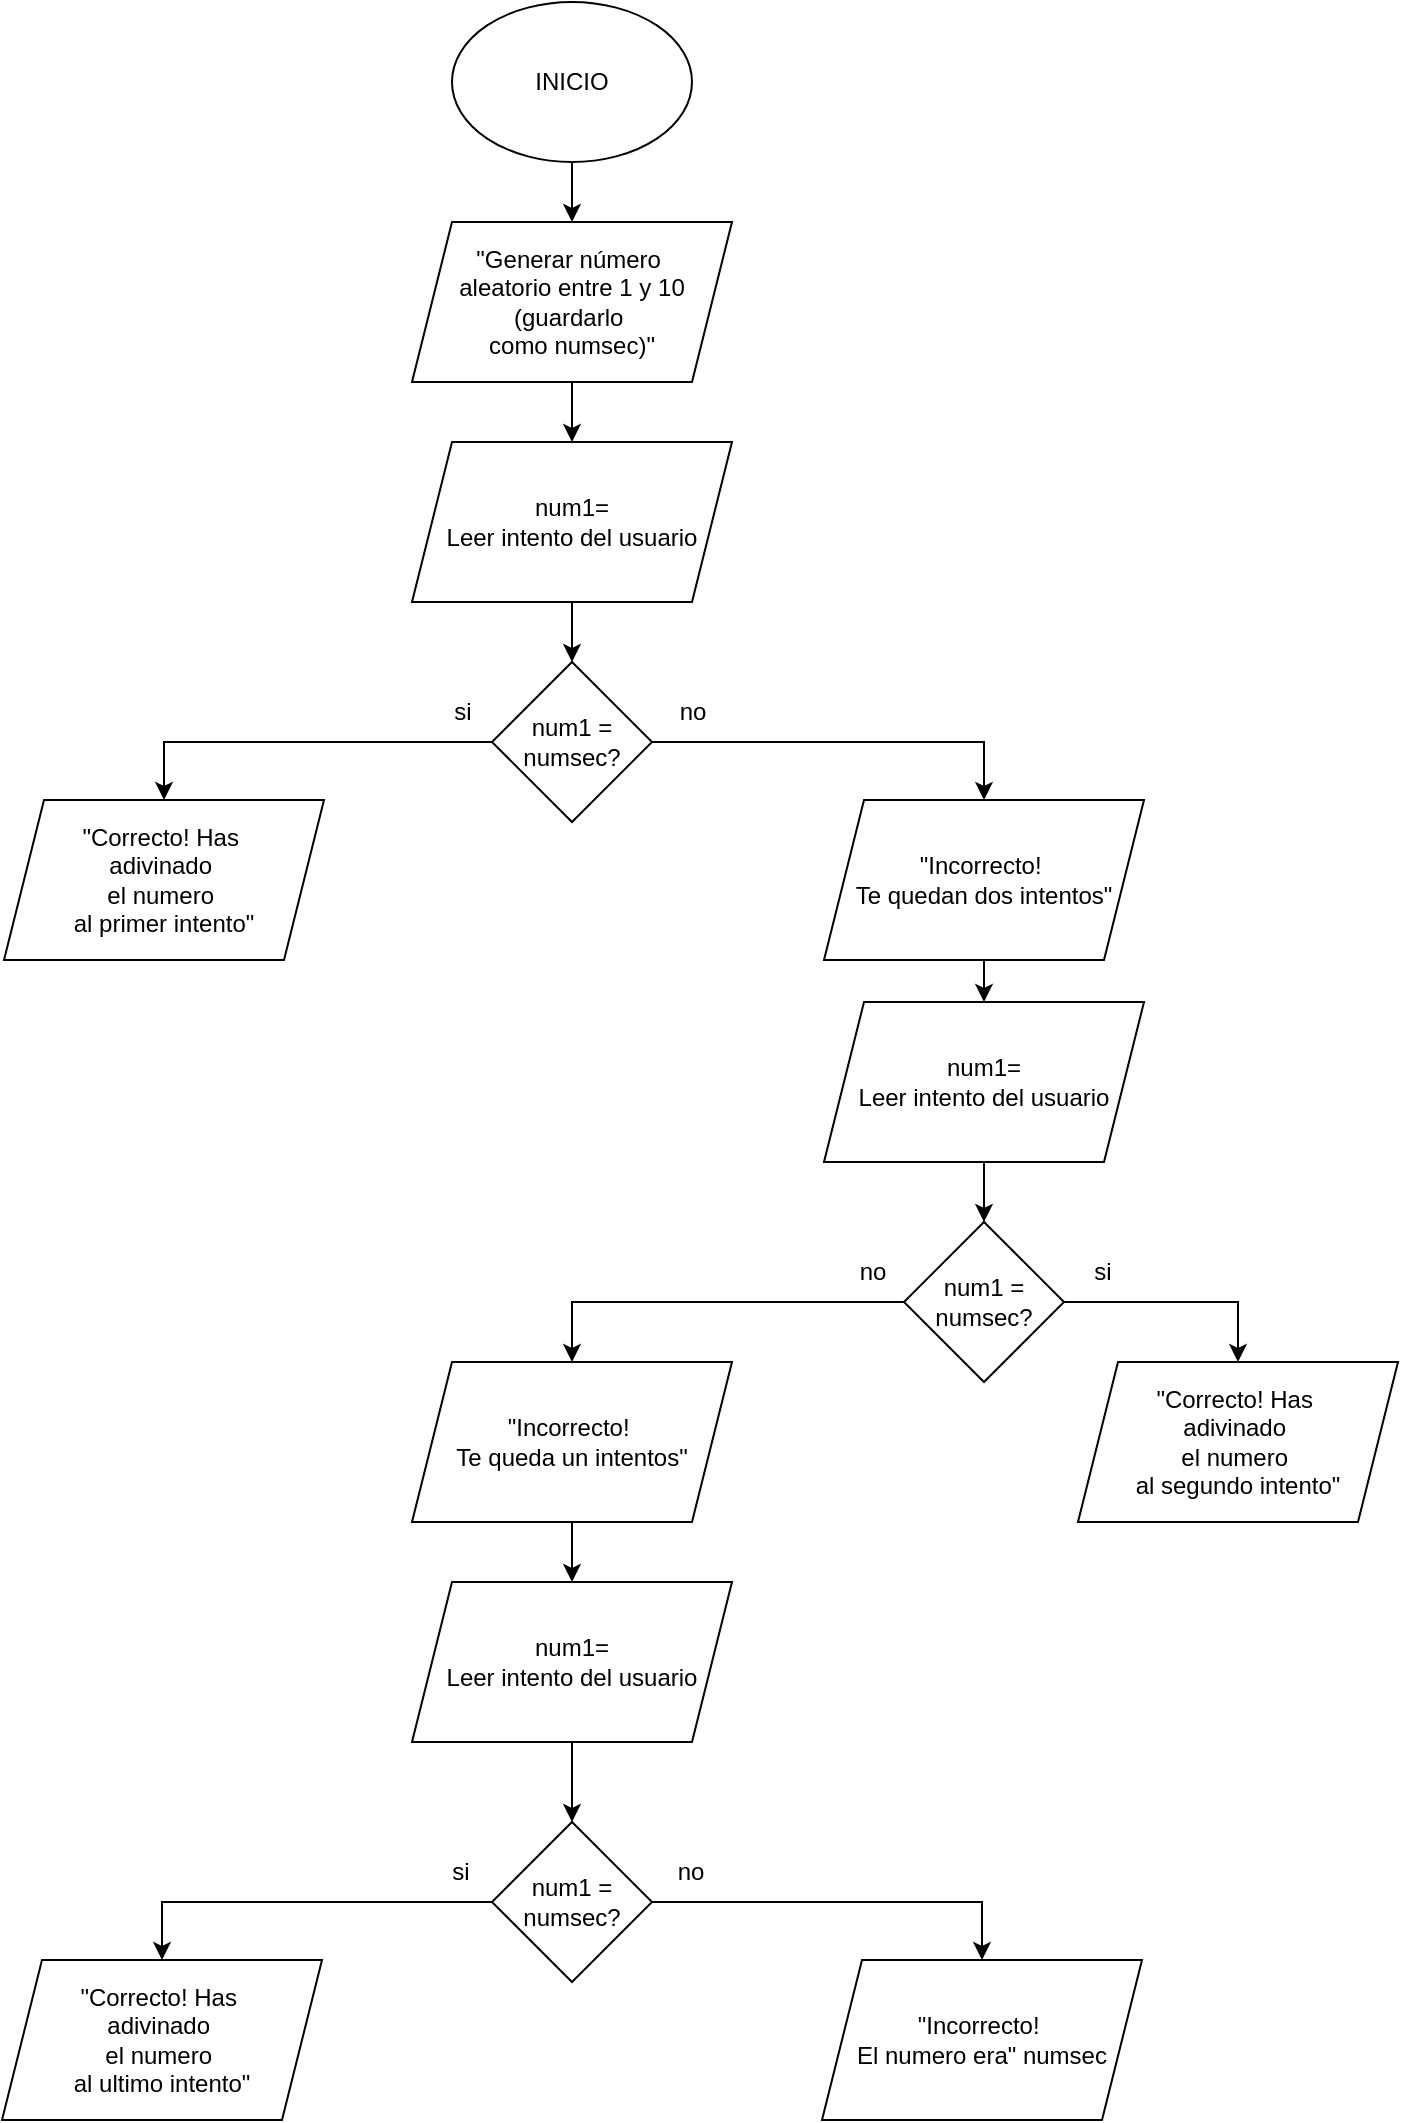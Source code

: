 <mxfile version="24.8.4">
  <diagram name="Página-1" id="2UFubnlOPNcLVtzOg3cz">
    <mxGraphModel dx="1167" dy="597" grid="1" gridSize="10" guides="1" tooltips="1" connect="1" arrows="1" fold="1" page="1" pageScale="1" pageWidth="827" pageHeight="1169" math="0" shadow="0">
      <root>
        <mxCell id="0" />
        <mxCell id="1" parent="0" />
        <mxCell id="VrUKGDP0B7T-tx0c_AX_-3" style="edgeStyle=orthogonalEdgeStyle;rounded=0;orthogonalLoop=1;jettySize=auto;html=1;entryX=0.5;entryY=0;entryDx=0;entryDy=0;" edge="1" parent="1" source="VrUKGDP0B7T-tx0c_AX_-1" target="VrUKGDP0B7T-tx0c_AX_-2">
          <mxGeometry relative="1" as="geometry" />
        </mxCell>
        <mxCell id="VrUKGDP0B7T-tx0c_AX_-1" value="&lt;div&gt;INICIO&lt;/div&gt;" style="ellipse;whiteSpace=wrap;html=1;" vertex="1" parent="1">
          <mxGeometry x="354" width="120" height="80" as="geometry" />
        </mxCell>
        <mxCell id="VrUKGDP0B7T-tx0c_AX_-7" style="edgeStyle=orthogonalEdgeStyle;rounded=0;orthogonalLoop=1;jettySize=auto;html=1;entryX=0.5;entryY=0;entryDx=0;entryDy=0;" edge="1" parent="1" source="VrUKGDP0B7T-tx0c_AX_-2" target="VrUKGDP0B7T-tx0c_AX_-6">
          <mxGeometry relative="1" as="geometry" />
        </mxCell>
        <mxCell id="VrUKGDP0B7T-tx0c_AX_-2" value="&lt;div&gt;&quot;Generar número&amp;nbsp;&lt;/div&gt;&lt;div&gt;aleatorio entre 1 y 10 (guardarlo&amp;nbsp;&lt;/div&gt;&lt;div&gt;como numsec)&quot;&lt;/div&gt;" style="shape=parallelogram;perimeter=parallelogramPerimeter;whiteSpace=wrap;html=1;fixedSize=1;" vertex="1" parent="1">
          <mxGeometry x="334" y="110" width="160" height="80" as="geometry" />
        </mxCell>
        <mxCell id="VrUKGDP0B7T-tx0c_AX_-9" style="edgeStyle=orthogonalEdgeStyle;rounded=0;orthogonalLoop=1;jettySize=auto;html=1;entryX=0.5;entryY=0;entryDx=0;entryDy=0;" edge="1" parent="1" source="VrUKGDP0B7T-tx0c_AX_-6" target="VrUKGDP0B7T-tx0c_AX_-8">
          <mxGeometry relative="1" as="geometry" />
        </mxCell>
        <mxCell id="VrUKGDP0B7T-tx0c_AX_-6" value="&lt;div&gt;num1=&lt;/div&gt;&lt;div&gt;Leer intento del usuario&lt;/div&gt;" style="shape=parallelogram;perimeter=parallelogramPerimeter;whiteSpace=wrap;html=1;fixedSize=1;" vertex="1" parent="1">
          <mxGeometry x="334" y="220" width="160" height="80" as="geometry" />
        </mxCell>
        <mxCell id="VrUKGDP0B7T-tx0c_AX_-12" style="edgeStyle=orthogonalEdgeStyle;rounded=0;orthogonalLoop=1;jettySize=auto;html=1;entryX=0.5;entryY=0;entryDx=0;entryDy=0;" edge="1" parent="1" source="VrUKGDP0B7T-tx0c_AX_-8" target="VrUKGDP0B7T-tx0c_AX_-11">
          <mxGeometry relative="1" as="geometry" />
        </mxCell>
        <mxCell id="VrUKGDP0B7T-tx0c_AX_-13" style="edgeStyle=orthogonalEdgeStyle;rounded=0;orthogonalLoop=1;jettySize=auto;html=1;entryX=0.5;entryY=0;entryDx=0;entryDy=0;" edge="1" parent="1" source="VrUKGDP0B7T-tx0c_AX_-8" target="VrUKGDP0B7T-tx0c_AX_-10">
          <mxGeometry relative="1" as="geometry" />
        </mxCell>
        <mxCell id="VrUKGDP0B7T-tx0c_AX_-8" value="num1 = numsec?" style="rhombus;whiteSpace=wrap;html=1;" vertex="1" parent="1">
          <mxGeometry x="374" y="330" width="80" height="80" as="geometry" />
        </mxCell>
        <mxCell id="VrUKGDP0B7T-tx0c_AX_-17" style="edgeStyle=orthogonalEdgeStyle;rounded=0;orthogonalLoop=1;jettySize=auto;html=1;entryX=0.5;entryY=0;entryDx=0;entryDy=0;" edge="1" parent="1" source="VrUKGDP0B7T-tx0c_AX_-10" target="VrUKGDP0B7T-tx0c_AX_-16">
          <mxGeometry relative="1" as="geometry" />
        </mxCell>
        <mxCell id="VrUKGDP0B7T-tx0c_AX_-10" value="&lt;div&gt;&quot;Incorrecto!&amp;nbsp;&lt;/div&gt;&lt;div&gt;Te quedan dos intentos&quot;&lt;/div&gt;" style="shape=parallelogram;perimeter=parallelogramPerimeter;whiteSpace=wrap;html=1;fixedSize=1;" vertex="1" parent="1">
          <mxGeometry x="540" y="399" width="160" height="80" as="geometry" />
        </mxCell>
        <mxCell id="VrUKGDP0B7T-tx0c_AX_-11" value="&lt;div&gt;&quot;Correcto! Has&amp;nbsp;&lt;/div&gt;&lt;div&gt;adivinado&amp;nbsp;&lt;/div&gt;&lt;div&gt;el numero&amp;nbsp;&lt;/div&gt;&lt;div&gt;al primer intento&quot;&lt;/div&gt;" style="shape=parallelogram;perimeter=parallelogramPerimeter;whiteSpace=wrap;html=1;fixedSize=1;" vertex="1" parent="1">
          <mxGeometry x="130" y="399" width="160" height="80" as="geometry" />
        </mxCell>
        <mxCell id="VrUKGDP0B7T-tx0c_AX_-14" value="si" style="text;html=1;align=center;verticalAlign=middle;resizable=0;points=[];autosize=1;strokeColor=none;fillColor=none;" vertex="1" parent="1">
          <mxGeometry x="344" y="340" width="30" height="30" as="geometry" />
        </mxCell>
        <mxCell id="VrUKGDP0B7T-tx0c_AX_-15" value="no" style="text;html=1;align=center;verticalAlign=middle;resizable=0;points=[];autosize=1;strokeColor=none;fillColor=none;" vertex="1" parent="1">
          <mxGeometry x="454" y="340" width="40" height="30" as="geometry" />
        </mxCell>
        <mxCell id="VrUKGDP0B7T-tx0c_AX_-28" style="edgeStyle=orthogonalEdgeStyle;rounded=0;orthogonalLoop=1;jettySize=auto;html=1;entryX=0.5;entryY=0;entryDx=0;entryDy=0;" edge="1" parent="1" source="VrUKGDP0B7T-tx0c_AX_-16" target="VrUKGDP0B7T-tx0c_AX_-20">
          <mxGeometry relative="1" as="geometry" />
        </mxCell>
        <mxCell id="VrUKGDP0B7T-tx0c_AX_-16" value="&lt;div&gt;num1=&lt;/div&gt;&lt;div&gt;Leer intento del usuario&lt;/div&gt;" style="shape=parallelogram;perimeter=parallelogramPerimeter;whiteSpace=wrap;html=1;fixedSize=1;" vertex="1" parent="1">
          <mxGeometry x="540" y="500" width="160" height="80" as="geometry" />
        </mxCell>
        <mxCell id="VrUKGDP0B7T-tx0c_AX_-18" style="edgeStyle=orthogonalEdgeStyle;rounded=0;orthogonalLoop=1;jettySize=auto;html=1;entryX=0.5;entryY=0;entryDx=0;entryDy=0;" edge="1" parent="1" source="VrUKGDP0B7T-tx0c_AX_-20" target="VrUKGDP0B7T-tx0c_AX_-22">
          <mxGeometry relative="1" as="geometry" />
        </mxCell>
        <mxCell id="VrUKGDP0B7T-tx0c_AX_-19" style="edgeStyle=orthogonalEdgeStyle;rounded=0;orthogonalLoop=1;jettySize=auto;html=1;entryX=0.5;entryY=0;entryDx=0;entryDy=0;" edge="1" parent="1" source="VrUKGDP0B7T-tx0c_AX_-20" target="VrUKGDP0B7T-tx0c_AX_-21">
          <mxGeometry relative="1" as="geometry" />
        </mxCell>
        <mxCell id="VrUKGDP0B7T-tx0c_AX_-20" value="num1 = numsec?" style="rhombus;whiteSpace=wrap;html=1;" vertex="1" parent="1">
          <mxGeometry x="580" y="610" width="80" height="80" as="geometry" />
        </mxCell>
        <mxCell id="VrUKGDP0B7T-tx0c_AX_-21" value="&lt;br&gt;&lt;div&gt;&quot;Correcto! Has&amp;nbsp;&lt;/div&gt;&lt;div&gt;adivinado&amp;nbsp;&lt;/div&gt;&lt;div&gt;el numero&amp;nbsp;&lt;/div&gt;&lt;div&gt;al segundo intento&quot;&lt;/div&gt;&lt;div&gt;&lt;br&gt;&lt;/div&gt;" style="shape=parallelogram;perimeter=parallelogramPerimeter;whiteSpace=wrap;html=1;fixedSize=1;" vertex="1" parent="1">
          <mxGeometry x="667" y="680" width="160" height="80" as="geometry" />
        </mxCell>
        <mxCell id="VrUKGDP0B7T-tx0c_AX_-30" style="edgeStyle=orthogonalEdgeStyle;rounded=0;orthogonalLoop=1;jettySize=auto;html=1;entryX=0.5;entryY=0;entryDx=0;entryDy=0;" edge="1" parent="1" source="VrUKGDP0B7T-tx0c_AX_-22" target="VrUKGDP0B7T-tx0c_AX_-29">
          <mxGeometry relative="1" as="geometry" />
        </mxCell>
        <mxCell id="VrUKGDP0B7T-tx0c_AX_-22" value="&lt;br&gt;&lt;div&gt;&quot;Incorrecto!&amp;nbsp;&lt;/div&gt;&lt;div&gt;Te queda un intentos&quot;&lt;/div&gt;&lt;div&gt;&lt;br&gt;&lt;/div&gt;" style="shape=parallelogram;perimeter=parallelogramPerimeter;whiteSpace=wrap;html=1;fixedSize=1;" vertex="1" parent="1">
          <mxGeometry x="334" y="680" width="160" height="80" as="geometry" />
        </mxCell>
        <mxCell id="VrUKGDP0B7T-tx0c_AX_-23" value="no" style="text;html=1;align=center;verticalAlign=middle;resizable=0;points=[];autosize=1;strokeColor=none;fillColor=none;" vertex="1" parent="1">
          <mxGeometry x="544" y="620" width="40" height="30" as="geometry" />
        </mxCell>
        <mxCell id="VrUKGDP0B7T-tx0c_AX_-24" value="si" style="text;html=1;align=center;verticalAlign=middle;resizable=0;points=[];autosize=1;strokeColor=none;fillColor=none;" vertex="1" parent="1">
          <mxGeometry x="664" y="620" width="30" height="30" as="geometry" />
        </mxCell>
        <mxCell id="VrUKGDP0B7T-tx0c_AX_-38" style="edgeStyle=orthogonalEdgeStyle;rounded=0;orthogonalLoop=1;jettySize=auto;html=1;entryX=0.5;entryY=0;entryDx=0;entryDy=0;" edge="1" parent="1" source="VrUKGDP0B7T-tx0c_AX_-29" target="VrUKGDP0B7T-tx0c_AX_-33">
          <mxGeometry relative="1" as="geometry" />
        </mxCell>
        <mxCell id="VrUKGDP0B7T-tx0c_AX_-29" value="&lt;div&gt;num1=&lt;/div&gt;&lt;div&gt;Leer intento del usuario&lt;/div&gt;" style="shape=parallelogram;perimeter=parallelogramPerimeter;whiteSpace=wrap;html=1;fixedSize=1;" vertex="1" parent="1">
          <mxGeometry x="334" y="790" width="160" height="80" as="geometry" />
        </mxCell>
        <mxCell id="VrUKGDP0B7T-tx0c_AX_-31" style="edgeStyle=orthogonalEdgeStyle;rounded=0;orthogonalLoop=1;jettySize=auto;html=1;entryX=0.5;entryY=0;entryDx=0;entryDy=0;" edge="1" parent="1" source="VrUKGDP0B7T-tx0c_AX_-33" target="VrUKGDP0B7T-tx0c_AX_-35">
          <mxGeometry relative="1" as="geometry" />
        </mxCell>
        <mxCell id="VrUKGDP0B7T-tx0c_AX_-32" style="edgeStyle=orthogonalEdgeStyle;rounded=0;orthogonalLoop=1;jettySize=auto;html=1;entryX=0.5;entryY=0;entryDx=0;entryDy=0;" edge="1" parent="1" source="VrUKGDP0B7T-tx0c_AX_-33" target="VrUKGDP0B7T-tx0c_AX_-34">
          <mxGeometry relative="1" as="geometry" />
        </mxCell>
        <mxCell id="VrUKGDP0B7T-tx0c_AX_-33" value="num1 = numsec?" style="rhombus;whiteSpace=wrap;html=1;" vertex="1" parent="1">
          <mxGeometry x="374" y="910" width="80" height="80" as="geometry" />
        </mxCell>
        <mxCell id="VrUKGDP0B7T-tx0c_AX_-34" value="&lt;div&gt;&quot;Incorrecto!&amp;nbsp;&lt;/div&gt;&lt;div&gt;El numero era&quot; numsec&lt;br&gt;&lt;/div&gt;" style="shape=parallelogram;perimeter=parallelogramPerimeter;whiteSpace=wrap;html=1;fixedSize=1;" vertex="1" parent="1">
          <mxGeometry x="539" y="979" width="160" height="80" as="geometry" />
        </mxCell>
        <mxCell id="VrUKGDP0B7T-tx0c_AX_-35" value="&lt;div&gt;&quot;Correcto! Has&amp;nbsp;&lt;/div&gt;&lt;div&gt;adivinado&amp;nbsp;&lt;/div&gt;&lt;div&gt;el numero&amp;nbsp;&lt;/div&gt;&lt;div&gt;al ultimo intento&quot;&lt;/div&gt;" style="shape=parallelogram;perimeter=parallelogramPerimeter;whiteSpace=wrap;html=1;fixedSize=1;" vertex="1" parent="1">
          <mxGeometry x="129" y="979" width="160" height="80" as="geometry" />
        </mxCell>
        <mxCell id="VrUKGDP0B7T-tx0c_AX_-36" value="si" style="text;html=1;align=center;verticalAlign=middle;resizable=0;points=[];autosize=1;strokeColor=none;fillColor=none;" vertex="1" parent="1">
          <mxGeometry x="343" y="920" width="30" height="30" as="geometry" />
        </mxCell>
        <mxCell id="VrUKGDP0B7T-tx0c_AX_-37" value="no" style="text;html=1;align=center;verticalAlign=middle;resizable=0;points=[];autosize=1;strokeColor=none;fillColor=none;" vertex="1" parent="1">
          <mxGeometry x="453" y="920" width="40" height="30" as="geometry" />
        </mxCell>
      </root>
    </mxGraphModel>
  </diagram>
</mxfile>
